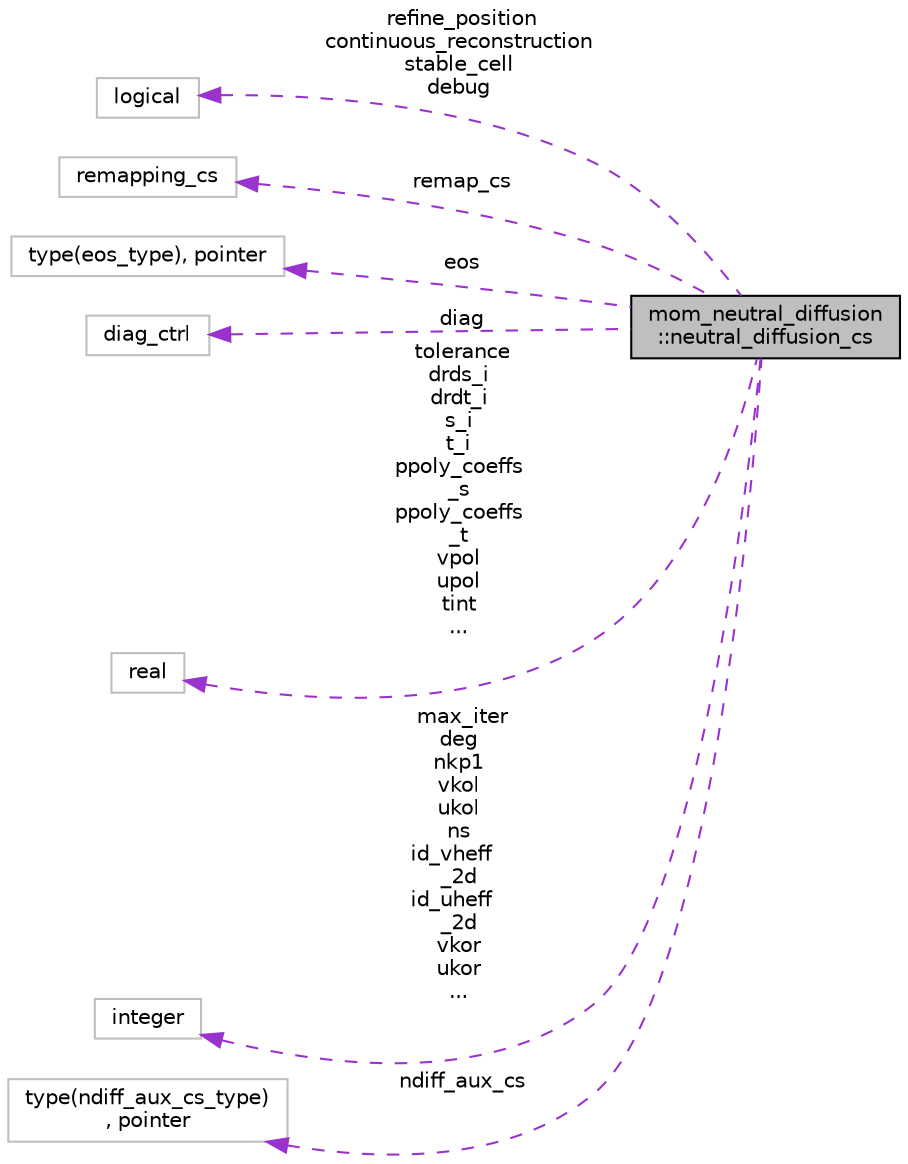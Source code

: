 digraph "mom_neutral_diffusion::neutral_diffusion_cs"
{
 // INTERACTIVE_SVG=YES
 // LATEX_PDF_SIZE
  edge [fontname="Helvetica",fontsize="10",labelfontname="Helvetica",labelfontsize="10"];
  node [fontname="Helvetica",fontsize="10",shape=record];
  rankdir="LR";
  Node1 [label="mom_neutral_diffusion\l::neutral_diffusion_cs",height=0.2,width=0.4,color="black", fillcolor="grey75", style="filled", fontcolor="black",tooltip="The control structure for the MOM_neutral_diffusion module."];
  Node2 -> Node1 [dir="back",color="darkorchid3",fontsize="10",style="dashed",label=" refine_position\ncontinuous_reconstruction\nstable_cell\ndebug" ,fontname="Helvetica"];
  Node2 [label="logical",height=0.2,width=0.4,color="grey75", fillcolor="white", style="filled",tooltip=" "];
  Node3 -> Node1 [dir="back",color="darkorchid3",fontsize="10",style="dashed",label=" remap_cs" ,fontname="Helvetica"];
  Node3 [label="remapping_cs",height=0.2,width=0.4,color="grey75", fillcolor="white", style="filled",tooltip=" "];
  Node4 -> Node1 [dir="back",color="darkorchid3",fontsize="10",style="dashed",label=" eos" ,fontname="Helvetica"];
  Node4 [label="type(eos_type), pointer",height=0.2,width=0.4,color="grey75", fillcolor="white", style="filled",tooltip=" "];
  Node5 -> Node1 [dir="back",color="darkorchid3",fontsize="10",style="dashed",label=" diag" ,fontname="Helvetica"];
  Node5 [label="diag_ctrl",height=0.2,width=0.4,color="grey75", fillcolor="white", style="filled",tooltip=" "];
  Node6 -> Node1 [dir="back",color="darkorchid3",fontsize="10",style="dashed",label=" tolerance\ndrds_i\ndrdt_i\ns_i\nt_i\nppoly_coeffs\l_s\nppoly_coeffs\l_t\nvpol\nupol\ntint\n..." ,fontname="Helvetica"];
  Node6 [label="real",height=0.2,width=0.4,color="grey75", fillcolor="white", style="filled",tooltip=" "];
  Node7 -> Node1 [dir="back",color="darkorchid3",fontsize="10",style="dashed",label=" max_iter\ndeg\nnkp1\nvkol\nukol\nns\nid_vheff\l_2d\nid_uheff\l_2d\nvkor\nukor\n..." ,fontname="Helvetica"];
  Node7 [label="integer",height=0.2,width=0.4,color="grey75", fillcolor="white", style="filled",tooltip=" "];
  Node8 -> Node1 [dir="back",color="darkorchid3",fontsize="10",style="dashed",label=" ndiff_aux_cs" ,fontname="Helvetica"];
  Node8 [label="type(ndiff_aux_cs_type)\l, pointer",height=0.2,width=0.4,color="grey75", fillcolor="white", style="filled",tooltip=" "];
}
